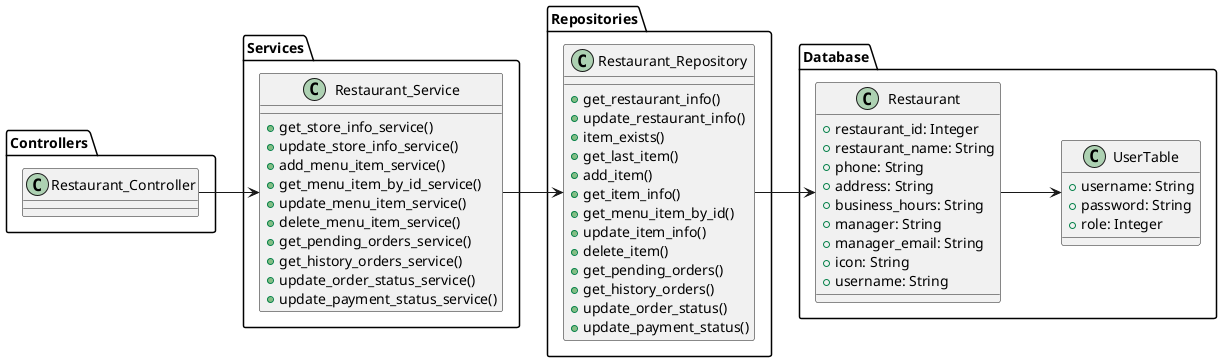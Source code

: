 ' 餐廳模組類別圖
@startuml Restaurant_Module
left to right direction

package "Controllers" {
    class Restaurant_Controller
}

package "Services" {
    class Restaurant_Service {
        +get_store_info_service()
        +update_store_info_service()
        +add_menu_item_service()
        +get_menu_item_by_id_service()
        +update_menu_item_service()
        +delete_menu_item_service()
        +get_pending_orders_service()
        +get_history_orders_service()
        +update_order_status_service()
        +update_payment_status_service()
    }
}

package "Repositories" {
    class Restaurant_Repository {
        +get_restaurant_info()
        +update_restaurant_info()
        +item_exists()
        +get_last_item()
        +add_item()
        +get_item_info()
        +get_menu_item_by_id()
        +update_item_info()
        +delete_item()
        +get_pending_orders()
        +get_history_orders()
        +update_order_status()
        +update_payment_status()
    }
}

package "Database" {
    class Restaurant {
        +restaurant_id: Integer
        +restaurant_name: String
        +phone: String
        +address: String
        +business_hours: String
        +manager: String
        +manager_email: String
        +icon: String
        +username: String
    }
    class UserTable {
        +username: String
        +password: String
        +role: Integer
    }
}

Restaurant_Controller --> Restaurant_Service
Restaurant_Service --> Restaurant_Repository
Restaurant_Repository --> Restaurant
Restaurant --> UserTable

@enduml